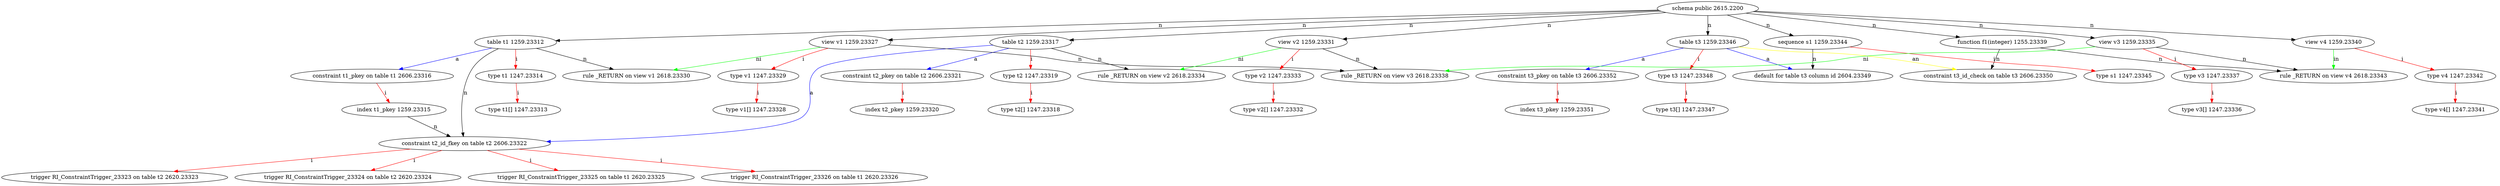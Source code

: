 digraph pg_depend {
    "constraint t1_pkey on table t1 2606.23316" -> "index t1_pkey 1259.23315" [color=red label=i]
    "constraint t2_id_fkey on table t2 2606.23322" -> "trigger RI_ConstraintTrigger_23323 on table t2 2620.23323" [color=red label=i]
    "constraint t2_id_fkey on table t2 2606.23322" -> "trigger RI_ConstraintTrigger_23324 on table t2 2620.23324" [color=red label=i]
    "constraint t2_id_fkey on table t2 2606.23322" -> "trigger RI_ConstraintTrigger_23325 on table t1 2620.23325" [color=red label=i]
    "constraint t2_id_fkey on table t2 2606.23322" -> "trigger RI_ConstraintTrigger_23326 on table t1 2620.23326" [color=red label=i]
    "constraint t2_pkey on table t2 2606.23321" -> "index t2_pkey 1259.23320" [color=red label=i]
    "constraint t3_pkey on table t3 2606.23352" -> "index t3_pkey 1259.23351" [color=red label=i]
    "function f1(integer) 1255.23339" -> "constraint t3_id_check on table t3 2606.23350" [color=black label=n]
    "function f1(integer) 1255.23339" -> "rule _RETURN on view v4 2618.23343" [color=black label=n]
    "index t1_pkey 1259.23315" -> "constraint t2_id_fkey on table t2 2606.23322" [color=black label=n]
    "schema public 2615.2200" -> "function f1(integer) 1255.23339" [color=black label=n]
    "schema public 2615.2200" -> "sequence s1 1259.23344" [color=black label=n]
    "schema public 2615.2200" -> "table t1 1259.23312" [color=black label=n]
    "schema public 2615.2200" -> "table t2 1259.23317" [color=black label=n]
    "schema public 2615.2200" -> "table t3 1259.23346" [color=black label=n]
    "schema public 2615.2200" -> "view v1 1259.23327" [color=black label=n]
    "schema public 2615.2200" -> "view v2 1259.23331" [color=black label=n]
    "schema public 2615.2200" -> "view v3 1259.23335" [color=black label=n]
    "schema public 2615.2200" -> "view v4 1259.23340" [color=black label=n]
    "sequence s1 1259.23344" -> "default for table t3 column id 2604.23349" [color=black label=n]
    "sequence s1 1259.23344" -> "type s1 1247.23345" [color=red label=i]
    "table t1 1259.23312" -> "constraint t1_pkey on table t1 2606.23316" [color=blue label=a]
    "table t1 1259.23312" -> "constraint t2_id_fkey on table t2 2606.23322" [color=black label=n]
    "table t1 1259.23312" -> "rule _RETURN on view v1 2618.23330" [color=black label=n]
    "table t1 1259.23312" -> "type t1 1247.23314" [color=red label=i]
    "table t2 1259.23317" -> "constraint t2_id_fkey on table t2 2606.23322" [color=blue label=a]
    "table t2 1259.23317" -> "constraint t2_pkey on table t2 2606.23321" [color=blue label=a]
    "table t2 1259.23317" -> "rule _RETURN on view v2 2618.23334" [color=black label=n]
    "table t2 1259.23317" -> "type t2 1247.23319" [color=red label=i]
    "table t3 1259.23346" -> "constraint t3_id_check on table t3 2606.23350" [color=yellow label=an]
    "table t3 1259.23346" -> "constraint t3_pkey on table t3 2606.23352" [color=blue label=a]
    "table t3 1259.23346" -> "default for table t3 column id 2604.23349" [color=blue label=a]
    "table t3 1259.23346" -> "type t3 1247.23348" [color=red label=i]
    "type t1 1247.23314" -> "type t1[] 1247.23313" [color=red label=i]
    "type t2 1247.23319" -> "type t2[] 1247.23318" [color=red label=i]
    "type t3 1247.23348" -> "type t3[] 1247.23347" [color=red label=i]
    "type v1 1247.23329" -> "type v1[] 1247.23328" [color=red label=i]
    "type v2 1247.23333" -> "type v2[] 1247.23332" [color=red label=i]
    "type v3 1247.23337" -> "type v3[] 1247.23336" [color=red label=i]
    "type v4 1247.23342" -> "type v4[] 1247.23341" [color=red label=i]
    "view v1 1259.23327" -> "rule _RETURN on view v1 2618.23330" [color=green label=ni]
    "view v1 1259.23327" -> "rule _RETURN on view v3 2618.23338" [color=black label=n]
    "view v1 1259.23327" -> "type v1 1247.23329" [color=red label=i]
    "view v2 1259.23331" -> "rule _RETURN on view v2 2618.23334" [color=green label=ni]
    "view v2 1259.23331" -> "rule _RETURN on view v3 2618.23338" [color=black label=n]
    "view v2 1259.23331" -> "type v2 1247.23333" [color=red label=i]
    "view v3 1259.23335" -> "rule _RETURN on view v3 2618.23338" [color=green label=ni]
    "view v3 1259.23335" -> "rule _RETURN on view v4 2618.23343" [color=black label=n]
    "view v3 1259.23335" -> "type v3 1247.23337" [color=red label=i]
    "view v4 1259.23340" -> "rule _RETURN on view v4 2618.23343" [color=green label=in]
    "view v4 1259.23340" -> "type v4 1247.23342" [color=red label=i]
}